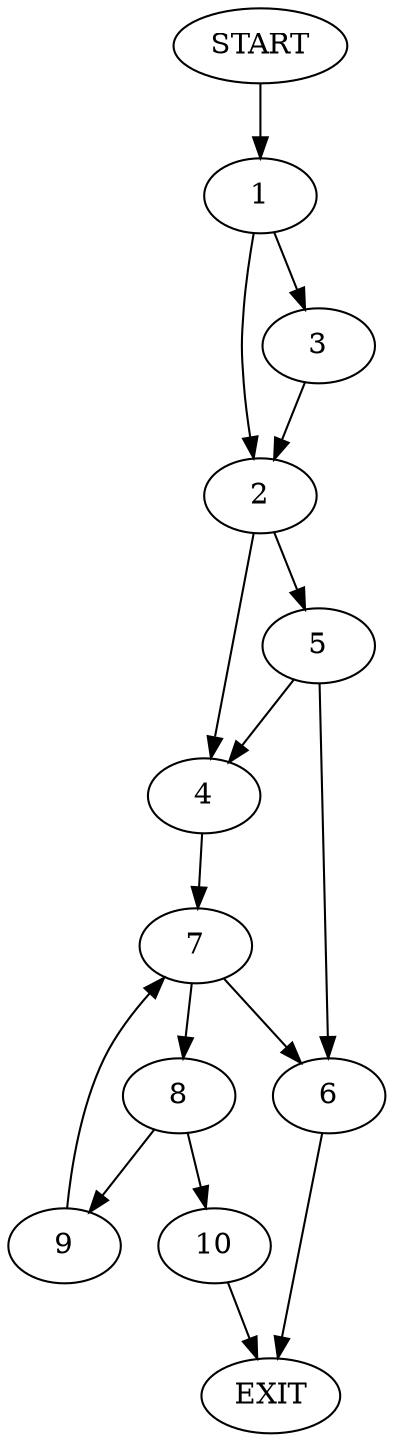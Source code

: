 digraph {
0 [label="START"]
11 [label="EXIT"]
0 -> 1
1 -> 2
1 -> 3
2 -> 4
2 -> 5
3 -> 2
5 -> 6
5 -> 4
4 -> 7
6 -> 11
7 -> 8
7 -> 6
8 -> 9
8 -> 10
9 -> 7
10 -> 11
}
